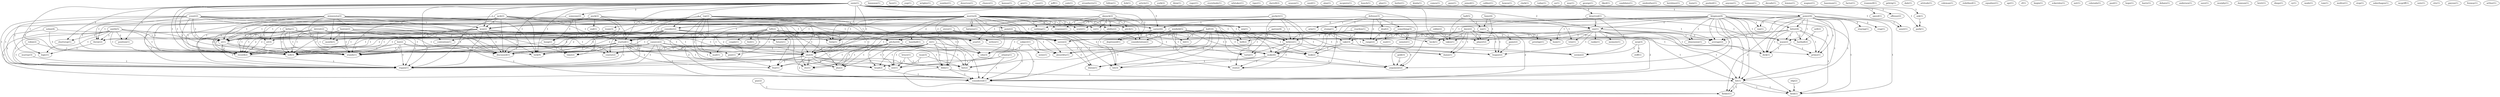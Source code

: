 digraph G {
  ozzie [ label="ozzie(3)" ];
  power [ label="power(4)" ];
  someone [ label="someone(2)" ];
  speed [ label="speed(1)" ];
  deserved [ label="deserved(1)" ];
  consider [ label="consider(2)" ];
  form [ label="form(1)" ];
  offense [ label="offense(2)" ];
  asset [ label="asset(1)" ];
  started [ label="started(1)" ];
  won [ label="won(2)" ];
  career [ label="career(6)" ];
  lock [ label="lock(9)" ];
  one [ label="one(1)" ];
  depressed [ label="depressed(1)" ];
  shot [ label="shot(4)" ];
  ask [ label="ask(1)" ];
  discussed [ label="discussed(1)" ];
  park [ label="park(1)" ];
  shortstop [ label="shortstop(1)" ];
  st [ label="st(1)" ];
  stands [ label="stands(1)" ];
  tell [ label="tell(3)" ];
  record [ label="record(2)" ];
  position [ label="position(1)" ];
  regain [ label="regain(1)" ];
  argument [ label="argument(2)" ];
  morris [ label="morris(4)" ];
  response [ label="response(1)" ];
  pitch [ label="pitch(1)" ];
  ability [ label="ability(2)" ];
  win [ label="win(1)" ];
  point [ label="point(2)" ];
  nothing [ label="nothing(1)" ];
  score [ label="score(1)" ];
  pitcher [ label="pitcher(4)" ];
  fairness [ label="fairness(1)" ];
  average [ label="average(2)" ];
  believe [ label="believe(1)" ];
  consideration [ label="consideration(2)" ];
  absurdity [ label="absurdity(1)" ];
  year [ label="year(2)" ];
  lot [ label="lot(3)" ];
  ve [ label="ve(1)" ];
  hmmmm [ label="hmmmm(1)" ];
  face [ label="face(1)" ];
  yup [ label="yup(1)" ];
  puck [ label="puck(2)" ];
  hung [ label="hung(2)" ];
  end [ label="end(1)" ];
  course [ label="course(2)" ];
  make [ label="make(6)" ];
  er [ label="er(3)" ];
  wrigley [ label="wrigley(1)" ];
  isn [ label="isn(1)" ];
  prestige [ label="prestige(1)" ];
  game [ label="game(2)" ];
  hell [ label="hell(2)" ];
  staying [ label="staying(1)" ];
  ran [ label="ran(1)" ];
  hitter [ label="hitter(4)" ];
  wasn [ label="wasn(2)" ];
  dick [ label="dick(1)" ];
  primo [ label="primo(1)" ];
  crap [ label="crap(1)" ];
  hit [ label="hit(1)" ];
  hit [ label="hit(1)" ];
  fielder [ label="fielder(1)" ];
  field [ label="field(1)" ];
  number [ label="number(1)" ];
  deserves [ label="deserves(1)" ];
  time [ label="time(2)" ];
  throw [ label="throw(2)" ];
  logic [ label="logic(1)" ];
  steve [ label="steve(1)" ];
  baseball [ label="baseball(1)" ];
  writes [ label="writes(1)" ];
  chance [ label="chance(1)" ];
  kansas [ label="kansas(1)" ];
  gee [ label="gee(1)" ];
  case [ label="case(1)" ];
  jeff [ label="jeff(1)" ];
  seems [ label="seems(2)" ];
  yale [ label="yale(1)" ];
  strawberry [ label="strawberry(1)" ];
  skyjack [ label="skyjack(2)" ];
  follow [ label="follow(1)" ];
  jack [ label="jack(2)" ];
  lick [ label="lick(1)" ];
  defense [ label="defense(3)" ];
  stump [ label="stump(1)" ];
  something [ label="something(3)" ];
  arm [ label="arm(1)" ];
  deal [ label="deal(2)" ];
  tree [ label="tree(1)" ];
  range [ label="range(2)" ];
  article [ label="article(1)" ];
  subject [ label="subject(1)" ];
  news [ label="news(1)" ];
  edu [ label="edu(3)" ];
  york [ label="york(2)" ];
  left [ label="left(2)" ];
  mail [ label="mail(1)" ];
  couple [ label="couple(1)" ];
  post [ label="post(1)" ];
  feel [ label="feel(1)" ];
  fear [ label="fear(1)" ];
  etc [ label="etc(1)" ];
  jhu [ label="jhu(2)" ];
  didn [ label="didn(1)" ];
  considered [ label="considered(1)" ];
  minute [ label="minute(1)" ];
  wait [ label="wait(1)" ];
  blow [ label="blow(1)" ];
  top [ label="top(2)" ];
  team [ label="team(3)" ];
  roger [ label="roger(1)" ];
  everybody [ label="everybody(1)" ];
  kingman [ label="kingman(4)" ];
  hum [ label="hum(1)" ];
  heck [ label="heck(1)" ];
  dimension [ label="dimension(1)" ];
  look [ label="look(2)" ];
  puckett [ label="puckett(1)" ];
  future [ label="future(1)" ];
  turns [ label="turns(1)" ];
  rest [ label="rest(2)" ];
  whitaker [ label="whitaker(1)" ];
  tiger [ label="tiger(1)" ];
  darrell [ label="darrell(2)" ];
  season [ label="season(1)" ];
  fastball [ label="fastball(2)" ];
  used [ label="used(1)" ];
  dave [ label="dave(1)" ];
  damn [ label="damn(1)" ];
  league [ label="league(2)" ];
  player [ label="player(2)" ];
  contention [ label="contention(1)" ];
  alan [ label="alan(1)" ];
  minnesota [ label="minnesota(2)" ];
  saves [ label="saves(2)" ];
  month [ label="month(1)" ];
  mcgwire [ label="mcgwire(1)" ];
  bunch [ label="bunch(1)" ];
  play [ label="play(1)" ];
  doesn [ label="doesn(1)" ];
  butler [ label="butler(1)" ];
  kinda [ label="kinda(1)" ];
  comes [ label="comes(1)" ];
  yount [ label="yount(2)" ];
  re [ label="re(1)" ];
  head [ label="head(2)" ];
  list [ label="list(2)" ];
  see [ label="see(1)" ];
  goes [ label="goes(1)" ];
  joined [ label="joined(1)" ];
  caliber [ label="caliber(1)" ];
  bit [ label="bit(1)" ];
  bowen [ label="bowen(1)" ];
  eddie [ label="eddie(2)" ];
  take [ label="take(3)" ];
  takes [ label="takes(1)" ];
  clark [ label="clark(1)" ];
  today [ label="today(1)" ];
  ss [ label="ss(1)" ];
  winfield [ label="winfield(5)" ];
  ranks [ label="ranks(1)" ];
  memory [ label="memory(1)" ];
  mvp [ label="mvp(3)" ];
  stiff [ label="stiff(1)" ];
  way [ label="way(1)" ];
  george [ label="george(1)" ];
  gold [ label="gold(3)" ];
  kirby [ label="kirby(1)" ];
  boston [ label="boston(2)" ];
  liked [ label="liked(1)" ];
  candidate [ label="candidate(1)" ];
  dave [ label="dave(2)" ];
  niedenfuer [ label="niedenfuer(1)" ];
  hershiser [ label="hershiser(1)" ];
  hof [ label="hof(10)" ];
  louis [ label="louis(1)" ];
  pushed [ label="pushed(1)" ];
  anyone [ label="anyone(1)" ];
  tomassi [ label="tomassi(1)" ];
  decade [ label="decade(1)" ];
  lemme [ label="lemme(1)" ];
  wagner [ label="wagner(1)" ];
  baseman [ label="baseman(1)" ];
  reardon [ label="reardon(1)" ];
  factor [ label="factor(1)" ];
  detroit [ label="detroit(2)" ];
  trammell [ label="trammell(1)" ];
  gehrig [ label="gehrig(1)" ];
  dale [ label="dale(1)" ];
  attitude [ label="attitude(1)" ];
  smith [ label="smith(5)" ];
  coleman [ label="coleman(1)" ];
  fame [ label="fame(4)" ];
  isn [ label="isn(1)" ];
  redefined [ label="redefined(1)" ];
  equalizer [ label="equalizer(1)" ];
  hall [ label="hall(5)" ];
  apr [ label="apr(1)" ];
  cf [ label="cf(1)" ];
  begin [ label="begin(1)" ];
  eckersley [ label="eckersley(1)" ];
  garvey [ label="garvey(4)" ];
  net [ label="net(1)" ];
  lee [ label="lee(2)" ];
  colorado [ label="colorado(1)" ];
  paul [ label="paul(1)" ];
  hope [ label="hope(1)" ];
  barry [ label="barry(1)" ];
  debate [ label="debate(1)" ];
  andersen [ label="andersen(1)" ];
  save [ label="save(1)" ];
  canseco [ label="canseco(2)" ];
  murphy [ label="murphy(1)" ];
  dawson [ label="dawson(1)" ];
  robin [ label="robin(2)" ];
  obp [ label="obp(2)" ];
  brett [ label="brett(1)" ];
  nolan [ label="nolan(4)" ];
  sell [ label="sell(2)" ];
  guy [ label="guy(2)" ];
  atlanta [ label="atlanta(1)" ];
  reardon [ label="reardon(1)" ];
  diego [ label="diego(1)" ];
  cy [ label="cy(1)" ];
  wade [ label="wade(1)" ];
  tom [ label="tom(1)" ];
  murray [ label="murray(3)" ];
  ryan [ label="ryan(3)" ];
  molitor [ label="molitor(1)" ];
  stop [ label="stop(1)" ];
  saberhagen [ label="saberhagen(1)" ];
  ozzie [ label="ozzie(1)" ];
  bruce [ label="bruce(1)" ];
  mcgriff [ label="mcgriff(1)" ];
  note [ label="note(1)" ];
  city [ label="city(1)" ];
  gwynn [ label="gwynn(1)" ];
  fenway [ label="fenway(1)" ];
  arthur [ label="arthur(1)" ];
  ozzie -> power [ label="1" ];
  ozzie -> someone [ label="2" ];
  ozzie -> speed [ label="1" ];
  ozzie -> deserved [ label="2" ];
  ozzie -> consider [ label="1" ];
  ozzie -> form [ label="1" ];
  ozzie -> offense [ label="1" ];
  ozzie -> asset [ label="1" ];
  ozzie -> started [ label="1" ];
  ozzie -> won [ label="1" ];
  ozzie -> career [ label="3" ];
  ozzie -> lock [ label="1" ];
  ozzie -> one [ label="2" ];
  ozzie -> depressed [ label="1" ];
  ozzie -> shot [ label="1" ];
  ozzie -> ask [ label="1" ];
  ozzie -> discussed [ label="1" ];
  ozzie -> park [ label="1" ];
  ozzie -> shortstop [ label="1" ];
  ozzie -> st [ label="1" ];
  ozzie -> stands [ label="1" ];
  ozzie -> tell [ label="1" ];
  ozzie -> record [ label="1" ];
  ozzie -> position [ label="1" ];
  ozzie -> regain [ label="1" ];
  ozzie -> argument [ label="2" ];
  morris -> consider [ label="1" ];
  morris -> response [ label="2" ];
  morris -> form [ label="1" ];
  morris -> pitch [ label="2" ];
  morris -> ability [ label="2" ];
  morris -> started [ label="1" ];
  morris -> win [ label="2" ];
  morris -> point [ label="1" ];
  morris -> nothing [ label="2" ];
  morris -> won [ label="1" ];
  morris -> career [ label="1" ];
  morris -> lock [ label="1" ];
  morris -> score [ label="2" ];
  morris -> pitcher [ label="2" ];
  morris -> shot [ label="1" ];
  morris -> fairness [ label="1" ];
  morris -> average [ label="1" ];
  morris -> discussed [ label="1" ];
  morris -> believe [ label="1" ];
  morris -> consideration [ label="1" ];
  morris -> st [ label="1" ];
  morris -> absurdity [ label="1" ];
  morris -> stands [ label="1" ];
  morris -> tell [ label="1" ];
  morris -> record [ label="1" ];
  morris -> regain [ label="1" ];
  morris -> year [ label="2" ];
  morris -> lot [ label="2" ];
  morris -> ve [ label="2" ];
  puck -> hung [ label="1" ];
  puck -> end [ label="1" ];
  puck -> won [ label="1" ];
  puck -> pitcher [ label="1" ];
  puck -> course [ label="1" ];
  puck -> make [ label="1" ];
  puck -> er [ label="1" ];
  puck -> record [ label="1" ];
  isn -> prestige [ label="1" ];
  isn -> game [ label="1" ];
  isn -> hell [ label="1" ];
  power -> staying [ label="2" ];
  power -> consider [ label="1" ];
  power -> asset [ label="1" ];
  power -> ran [ label="1" ];
  power -> hitter [ label="1" ];
  power -> wasn [ label="1" ];
  power -> dick [ label="1" ];
  power -> primo [ label="1" ];
  power -> crap [ label="2" ];
  power -> average [ label="1" ];
  power -> hit [ label="1" ];
  power -> hit [ label="1" ];
  power -> fielder [ label="2" ];
  power -> field [ label="1" ];
  someone -> hung [ label="1" ];
  someone -> career [ label="1" ];
  someone -> time [ label="1" ];
  someone -> throw [ label="1" ];
  someone -> logic [ label="1" ];
  steve -> baseball [ label="1" ];
  steve -> believe [ label="1" ];
  steve -> absurdity [ label="1" ];
  steve -> writes [ label="1" ];
  deserved -> wasn [ label="1" ];
  deserved -> career [ label="2" ];
  deserved -> one [ label="2" ];
  deserved -> seems [ label="1" ];
  skyjack -> response [ label="1" ];
  skyjack -> pitch [ label="1" ];
  skyjack -> ability [ label="1" ];
  skyjack -> win [ label="1" ];
  skyjack -> nothing [ label="1" ];
  skyjack -> score [ label="1" ];
  skyjack -> year [ label="1" ];
  skyjack -> lot [ label="1" ];
  skyjack -> ve [ label="1" ];
  consider -> form [ label="2" ];
  consider -> started [ label="2" ];
  consider -> dick [ label="1" ];
  consider -> primo [ label="1" ];
  consider -> lock [ label="2" ];
  consider -> shot [ label="2" ];
  consider -> discussed [ label="2" ];
  consider -> st [ label="2" ];
  consider -> stands [ label="2" ];
  consider -> tell [ label="2" ];
  consider -> record [ label="2" ];
  consider -> regain [ label="2" ];
  jack -> form [ label="1" ];
  jack -> started [ label="1" ];
  jack -> won [ label="1" ];
  jack -> lock [ label="1" ];
  jack -> shot [ label="1" ];
  jack -> discussed [ label="1" ];
  jack -> believe [ label="1" ];
  jack -> st [ label="1" ];
  jack -> absurdity [ label="1" ];
  jack -> stands [ label="1" ];
  jack -> tell [ label="1" ];
  jack -> record [ label="1" ];
  jack -> regain [ label="1" ];
  defense -> stump [ label="1" ];
  defense -> something [ label="1" ];
  defense -> won [ label="1" ];
  defense -> arm [ label="1" ];
  defense -> deal [ label="1" ];
  defense -> tree [ label="1" ];
  defense -> range [ label="2" ];
  subject -> news [ label="1" ];
  subject -> edu [ label="1" ];
  left -> started [ label="1" ];
  left -> mail [ label="1" ];
  left -> edu [ label="1" ];
  left -> couple [ label="1" ];
  left -> post [ label="1" ];
  left -> feel [ label="1" ];
  left -> fear [ label="1" ];
  left -> etc [ label="1" ];
  left -> jhu [ label="1" ];
  left -> didn [ label="1" ];
  left -> considered [ label="1" ];
  something -> minute [ label="1" ];
  something -> wait [ label="1" ];
  hung -> time [ label="2" ];
  hung -> course [ label="1" ];
  hung -> record [ label="1" ];
  top -> started [ label="1" ];
  top -> mail [ label="1" ];
  top -> team [ label="1" ];
  top -> edu [ label="1" ];
  top -> post [ label="1" ];
  top -> fear [ label="1" ];
  top -> etc [ label="1" ];
  top -> jhu [ label="1" ];
  top -> didn [ label="1" ];
  top -> considered [ label="1" ];
  kingman -> ran [ label="1" ];
  kingman -> hitter [ label="1" ];
  kingman -> edu [ label="1" ];
  kingman -> wasn [ label="1" ];
  kingman -> hum [ label="1" ];
  kingman -> dick [ label="1" ];
  kingman -> primo [ label="1" ];
  kingman -> heck [ label="1" ];
  kingman -> one [ label="1" ];
  kingman -> dimension [ label="1" ];
  kingman -> average [ label="1" ];
  kingman -> hit [ label="1" ];
  kingman -> hit [ label="1" ];
  kingman -> make [ label="1" ];
  kingman -> field [ label="1" ];
  kingman -> considered [ label="1" ];
  kingman -> look [ label="1" ];
  kingman -> argument [ label="1" ];
  puckett -> career [ label="1" ];
  puckett -> future [ label="1" ];
  puckett -> believe [ label="1" ];
  puckett -> turns [ label="1" ];
  puckett -> make [ label="1" ];
  puckett -> rest [ label="1" ];
  hitter -> wasn [ label="1" ];
  hitter -> dick [ label="1" ];
  hitter -> primo [ label="1" ];
  hitter -> average [ label="1" ];
  hitter -> throw [ label="2" ];
  hitter -> field [ label="1" ];
  hitter -> fastball [ label="2" ];
  started -> mail [ label="2" ];
  started -> edu [ label="2" ];
  started -> post [ label="2" ];
  started -> lock [ label="1" ];
  started -> discussed [ label="1" ];
  started -> fear [ label="2" ];
  started -> jhu [ label="2" ];
  started -> stands [ label="1" ];
  started -> tell [ label="1" ];
  started -> record [ label="1" ];
  started -> regain [ label="1" ];
  dave -> edu [ label="1" ];
  dave -> hum [ label="2" ];
  dave -> heck [ label="2" ];
  dave -> believe [ label="1" ];
  dave -> damn [ label="1" ];
  dave -> league [ label="1" ];
  dave -> considered [ label="2" ];
  dave -> player [ label="1" ];
  team -> throw [ label="1" ];
  team -> contention [ label="1" ];
  team -> fastball [ label="1" ];
  minnesota -> won [ label="1" ];
  minnesota -> lock [ label="1" ];
  minnesota -> one [ label="1" ];
  minnesota -> saves [ label="1" ];
  minnesota -> shot [ label="1" ];
  minnesota -> discussed [ label="1" ];
  minnesota -> st [ label="1" ];
  minnesota -> month [ label="1" ];
  minnesota -> stands [ label="1" ];
  minnesota -> tell [ label="1" ];
  minnesota -> record [ label="1" ];
  minnesota -> regain [ label="1" ];
  point -> pitcher [ label="1" ];
  point -> hell [ label="1" ];
  point -> saves [ label="1" ];
  point -> average [ label="1" ];
  point -> doesn [ label="1" ];
  point -> lot [ label="1" ];
  wasn -> dick [ label="1" ];
  wasn -> primo [ label="1" ];
  yount -> won [ label="1" ];
  yount -> lock [ label="1" ];
  yount -> time [ label="1" ];
  yount -> shot [ label="1" ];
  yount -> discussed [ label="1" ];
  yount -> throw [ label="1" ];
  yount -> logic [ label="1" ];
  yount -> st [ label="1" ];
  yount -> stands [ label="1" ];
  yount -> tell [ label="1" ];
  yount -> record [ label="1" ];
  yount -> regain [ label="1" ];
  re -> time [ label="1" ];
  re -> shot [ label="1" ];
  re -> fear [ label="1" ];
  re -> etc [ label="1" ];
  re -> jhu [ label="1" ];
  re -> didn [ label="1" ];
  re -> head [ label="1" ];
  re -> considered [ label="1" ];
  re -> list [ label="1" ];
  re -> see [ label="1" ];
  won -> lock [ label="1" ];
  won -> pitcher [ label="1" ];
  won -> shot [ label="1" ];
  won -> discussed [ label="1" ];
  won -> st [ label="1" ];
  won -> stands [ label="1" ];
  won -> tell [ label="1" ];
  won -> course [ label="1" ];
  won -> record [ label="2" ];
  won -> regain [ label="1" ];
  career -> depressed [ label="1" ];
  career -> consideration [ label="1" ];
  career -> turns [ label="1" ];
  career -> bit [ label="1" ];
  career -> er [ label="1" ];
  eddie -> take [ label="1" ];
  eddie -> takes [ label="1" ];
  winfield -> heck [ label="1" ];
  winfield -> shot [ label="1" ];
  winfield -> discussed [ label="1" ];
  winfield -> believe [ label="1" ];
  winfield -> st [ label="1" ];
  winfield -> stands [ label="1" ];
  winfield -> tell [ label="1" ];
  winfield -> make [ label="1" ];
  winfield -> record [ label="1" ];
  winfield -> damn [ label="1" ];
  winfield -> league [ label="1" ];
  winfield -> considered [ label="1" ];
  winfield -> regain [ label="1" ];
  winfield -> player [ label="1" ];
  winfield -> look [ label="1" ];
  winfield -> argument [ label="1" ];
  game -> league [ label="1" ];
  one -> saves [ label="1" ];
  one -> dimension [ label="1" ];
  one -> average [ label="1" ];
  one -> ranks [ label="1" ];
  one -> tree [ label="1" ];
  one -> hit [ label="1" ];
  one -> range [ label="1" ];
  one -> hit [ label="1" ];
  one -> memory [ label="1" ];
  one -> league [ label="1" ];
  one -> field [ label="1" ];
  one -> player [ label="1" ];
  deal -> range [ label="1" ];
  mvp -> seems [ label="2" ];
  mvp -> stiff [ label="1" ];
  pitcher -> shot [ label="1" ];
  pitcher -> fear [ label="1" ];
  pitcher -> etc [ label="1" ];
  pitcher -> jhu [ label="1" ];
  pitcher -> didn [ label="1" ];
  pitcher -> head [ label="1" ];
  pitcher -> course [ label="1" ];
  pitcher -> record [ label="1" ];
  pitcher -> considered [ label="1" ];
  pitcher -> list [ label="1" ];
  pitcher -> see [ label="1" ];
  gold -> argument [ label="2" ];
  kirby -> shot [ label="1" ];
  kirby -> future [ label="1" ];
  kirby -> discussed [ label="1" ];
  kirby -> st [ label="1" ];
  kirby -> stands [ label="1" ];
  kirby -> tell [ label="1" ];
  kirby -> record [ label="1" ];
  kirby -> regain [ label="1" ];
  boston -> saves [ label="1" ];
  boston -> shot [ label="1" ];
  boston -> discussed [ label="1" ];
  boston -> st [ label="1" ];
  boston -> month [ label="1" ];
  boston -> stands [ label="1" ];
  boston -> tell [ label="1" ];
  boston -> record [ label="1" ];
  boston -> regain [ label="1" ];
  dave -> believe [ label="1" ];
  dave -> damn [ label="1" ];
  dave -> league [ label="1" ];
  dave -> considered [ label="2" ];
  dave -> player [ label="1" ];
  hof -> hell [ label="1" ];
  hof -> saves [ label="1" ];
  hof -> believe [ label="1" ];
  hof -> consideration [ label="1" ];
  hof -> take [ label="1" ];
  hof -> turns [ label="1" ];
  hof -> seems [ label="1" ];
  hof -> bit [ label="1" ];
  hof -> head [ label="1" ];
  hof -> course [ label="1" ];
  hof -> make [ label="3" ];
  hof -> er [ label="3" ];
  hof -> record [ label="1" ];
  hof -> rest [ label="1" ];
  hof -> doesn [ label="1" ];
  hof -> look [ label="1" ];
  hof -> list [ label="1" ];
  hof -> lot [ label="1" ];
  saves -> doesn [ label="1" ];
  shot -> fear [ label="2" ];
  shot -> etc [ label="2" ];
  shot -> jhu [ label="2" ];
  shot -> didn [ label="2" ];
  shot -> head [ label="2" ];
  shot -> considered [ label="2" ];
  shot -> regain [ label="2" ];
  shot -> list [ label="2" ];
  shot -> see [ label="2" ];
  ask -> park [ label="1" ];
  reardon -> take [ label="1" ];
  reardon -> month [ label="1" ];
  reardon -> takes [ label="1" ];
  detroit -> st [ label="1" ];
  detroit -> contention [ label="1" ];
  detroit -> stands [ label="1" ];
  detroit -> tell [ label="1" ];
  detroit -> record [ label="1" ];
  detroit -> rest [ label="1" ];
  detroit -> regain [ label="1" ];
  detroit -> year [ label="1" ];
  believe -> turns [ label="1" ];
  believe -> absurdity [ label="1" ];
  believe -> make [ label="1" ];
  believe -> rest [ label="1" ];
  believe -> damn [ label="1" ];
  believe -> league [ label="1" ];
  take -> seems [ label="1" ];
  take -> make [ label="1" ];
  take -> look [ label="2" ];
  take -> argument [ label="1" ];
  smith -> shortstop [ label="1" ];
  smith -> throw [ label="1" ];
  smith -> logic [ label="1" ];
  smith -> st [ label="1" ];
  smith -> stands [ label="1" ];
  smith -> tell [ label="1" ];
  smith -> record [ label="1" ];
  smith -> position [ label="1" ];
  smith -> considered [ label="1" ];
  smith -> regain [ label="1" ];
  hit -> fielder [ label="1" ];
  hit -> field [ label="1" ];
  fame -> isn [ label="1" ];
  fame -> takes [ label="1" ];
  hall -> isn [ label="1" ];
  hall -> takes [ label="1" ];
  garvey -> absurdity [ label="1" ];
  garvey -> range [ label="1" ];
  throw -> logic [ label="1" ];
  st -> stands [ label="1" ];
  st -> tell [ label="1" ];
  st -> record [ label="1" ];
  st -> regain [ label="1" ];
  lee -> stands [ label="1" ];
  lee -> tell [ label="1" ];
  lee -> record [ label="1" ];
  lee -> considered [ label="1" ];
  lee -> regain [ label="1" ];
  lee -> look [ label="1" ];
  didn -> hit [ label="1" ];
  didn -> fielder [ label="1" ];
  didn -> considered [ label="1" ];
  canseco -> head [ label="1" ];
  canseco -> stands [ label="1" ];
  canseco -> tell [ label="1" ];
  canseco -> record [ label="1" ];
  canseco -> considered [ label="1" ];
  canseco -> regain [ label="1" ];
  canseco -> list [ label="1" ];
  canseco -> see [ label="1" ];
  head -> considered [ label="1" ];
  hit -> fielder [ label="1" ];
  hit -> field [ label="1" ];
  robin -> record [ label="1" ];
  robin -> regain [ label="1" ];
  make -> rest [ label="1" ];
  make -> doesn [ label="1" ];
  make -> argument [ label="1" ];
  make -> lot [ label="1" ];
  obp -> field [ label="1" ];
  nolan -> er [ label="2" ];
  nolan -> record [ label="3" ];
  nolan -> regain [ label="1" ];
  sell -> fastball [ label="1" ];
  er -> record [ label="1" ];
  record -> regain [ label="1" ];
  guy -> fielder [ label="1" ];
  atlanta -> considered [ label="1" ];
  atlanta -> list [ label="1" ];
  atlanta -> see [ label="1" ];
  murray -> regain [ label="1" ];
  ryan -> list [ label="1" ];
  ryan -> see [ label="1" ];
  ozzie -> argument [ label="2" ];
  look -> argument [ label="1" ];
  bruce -> list [ label="1" ];
  bruce -> see [ label="1" ];
}
